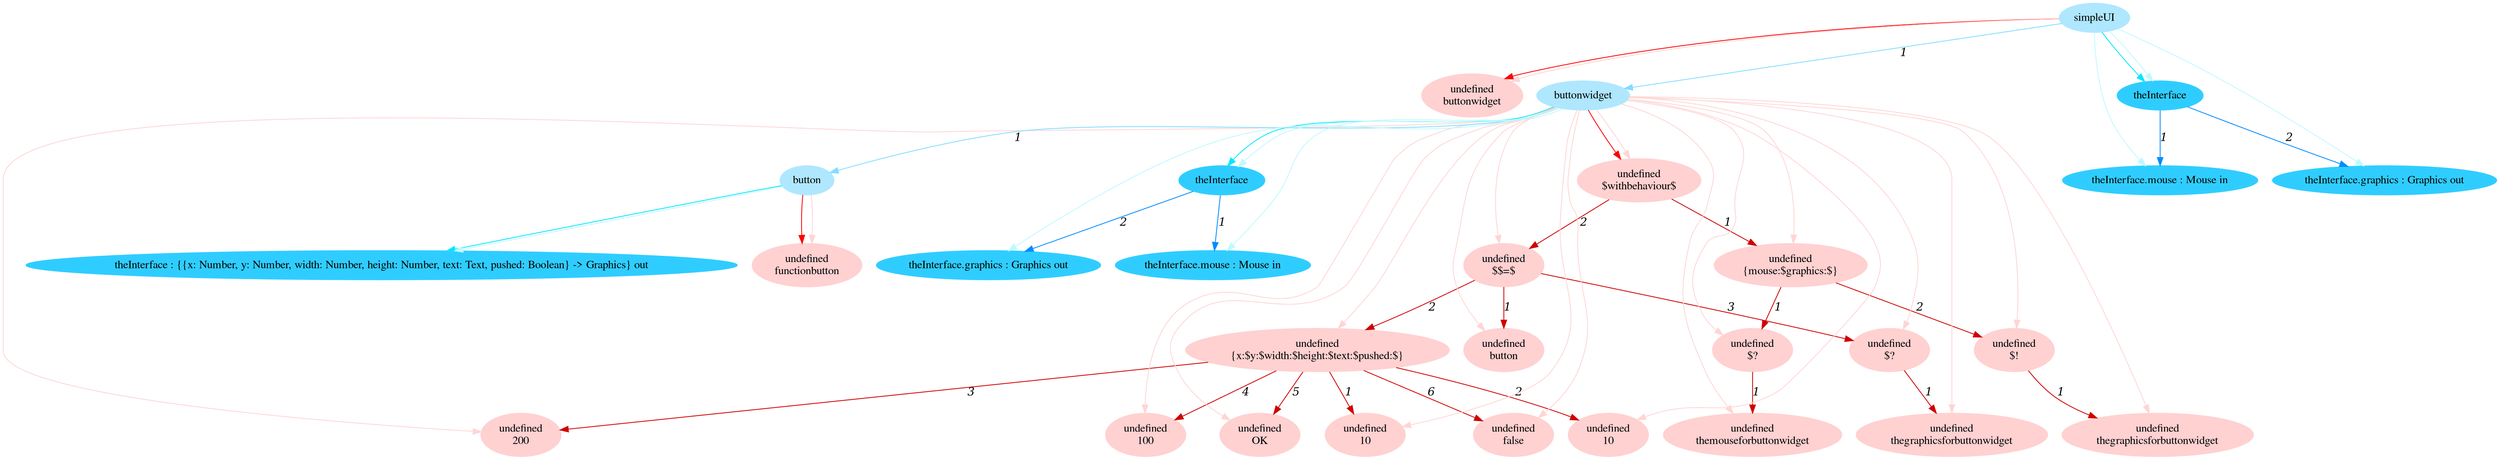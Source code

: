 digraph g{node_11396 [shape="ellipse", style="filled", color="#ffd1d1", fontname="Times", label="undefined
functionbutton" ]
node_11409 [shape="ellipse", style="filled", color="#ffd1d1", fontname="Times", label="undefined
$withbehaviour$" ]
node_11411 [shape="ellipse", style="filled", color="#ffd1d1", fontname="Times", label="undefined
{mouse:$graphics:$}" ]
node_11413 [shape="ellipse", style="filled", color="#ffd1d1", fontname="Times", label="undefined
$?" ]
node_11415 [shape="ellipse", style="filled", color="#ffd1d1", fontname="Times", label="undefined
themouseforbuttonwidget" ]
node_11418 [shape="ellipse", style="filled", color="#ffd1d1", fontname="Times", label="undefined
$!" ]
node_11420 [shape="ellipse", style="filled", color="#ffd1d1", fontname="Times", label="undefined
thegraphicsforbuttonwidget" ]
node_11425 [shape="ellipse", style="filled", color="#ffd1d1", fontname="Times", label="undefined
$$=$" ]
node_11427 [shape="ellipse", style="filled", color="#ffd1d1", fontname="Times", label="undefined
button" ]
node_11429 [shape="ellipse", style="filled", color="#ffd1d1", fontname="Times", label="undefined
{x:$y:$width:$height:$text:$pushed:$}" ]
node_11431 [shape="ellipse", style="filled", color="#ffd1d1", fontname="Times", label="undefined
10" ]
node_11433 [shape="ellipse", style="filled", color="#ffd1d1", fontname="Times", label="undefined
10" ]
node_11435 [shape="ellipse", style="filled", color="#ffd1d1", fontname="Times", label="undefined
200" ]
node_11437 [shape="ellipse", style="filled", color="#ffd1d1", fontname="Times", label="undefined
100" ]
node_11439 [shape="ellipse", style="filled", color="#ffd1d1", fontname="Times", label="undefined
OK" ]
node_11441 [shape="ellipse", style="filled", color="#ffd1d1", fontname="Times", label="undefined
false" ]
node_11449 [shape="ellipse", style="filled", color="#ffd1d1", fontname="Times", label="undefined
$?" ]
node_11451 [shape="ellipse", style="filled", color="#ffd1d1", fontname="Times", label="undefined
thegraphicsforbuttonwidget" ]
node_11470 [shape="ellipse", style="filled", color="#ffd1d1", fontname="Times", label="undefined
buttonwidget" ]
node_11390 [shape="ellipse", style="filled", color="#afe7ff", fontname="Times", label="simpleUI" ]
node_11391 [shape="ellipse", style="filled", color="#afe7ff", fontname="Times", label="buttonwidget" ]
node_11392 [shape="ellipse", style="filled", color="#afe7ff", fontname="Times", label="button" ]
node_11393 [shape="ellipse", style="filled", color="#2fcdff", fontname="Times", label="theInterface : {{x: Number, y: Number, width: Number, height: Number, text: Text, pushed: Boolean} -> Graphics} out" ]
node_11400 [shape="ellipse", style="filled", color="#2fcdff", fontname="Times", label="theInterface" ]
node_11401 [shape="ellipse", style="filled", color="#2fcdff", fontname="Times", label="theInterface.mouse : Mouse in" ]
node_11403 [shape="ellipse", style="filled", color="#2fcdff", fontname="Times", label="theInterface.graphics : Graphics out" ]
node_11461 [shape="ellipse", style="filled", color="#2fcdff", fontname="Times", label="theInterface" ]
node_11462 [shape="ellipse", style="filled", color="#2fcdff", fontname="Times", label="theInterface.mouse : Mouse in" ]
node_11464 [shape="ellipse", style="filled", color="#2fcdff", fontname="Times", label="theInterface.graphics : Graphics out" ]
node_11413 -> node_11415 [dir=forward, arrowHead=normal, fontname="Times-Italic", arrowsize=1, color="#d00000", label="1",  headlabel="", taillabel="" ]
node_11418 -> node_11420 [dir=forward, arrowHead=normal, fontname="Times-Italic", arrowsize=1, color="#d00000", label="1",  headlabel="", taillabel="" ]
node_11411 -> node_11413 [dir=forward, arrowHead=normal, fontname="Times-Italic", arrowsize=1, color="#d00000", label="1",  headlabel="", taillabel="" ]
node_11411 -> node_11418 [dir=forward, arrowHead=normal, fontname="Times-Italic", arrowsize=1, color="#d00000", label="2",  headlabel="", taillabel="" ]
node_11429 -> node_11431 [dir=forward, arrowHead=normal, fontname="Times-Italic", arrowsize=1, color="#d00000", label="1",  headlabel="", taillabel="" ]
node_11429 -> node_11433 [dir=forward, arrowHead=normal, fontname="Times-Italic", arrowsize=1, color="#d00000", label="2",  headlabel="", taillabel="" ]
node_11429 -> node_11435 [dir=forward, arrowHead=normal, fontname="Times-Italic", arrowsize=1, color="#d00000", label="3",  headlabel="", taillabel="" ]
node_11429 -> node_11437 [dir=forward, arrowHead=normal, fontname="Times-Italic", arrowsize=1, color="#d00000", label="4",  headlabel="", taillabel="" ]
node_11429 -> node_11439 [dir=forward, arrowHead=normal, fontname="Times-Italic", arrowsize=1, color="#d00000", label="5",  headlabel="", taillabel="" ]
node_11429 -> node_11441 [dir=forward, arrowHead=normal, fontname="Times-Italic", arrowsize=1, color="#d00000", label="6",  headlabel="", taillabel="" ]
node_11449 -> node_11451 [dir=forward, arrowHead=normal, fontname="Times-Italic", arrowsize=1, color="#d00000", label="1",  headlabel="", taillabel="" ]
node_11425 -> node_11427 [dir=forward, arrowHead=normal, fontname="Times-Italic", arrowsize=1, color="#d00000", label="1",  headlabel="", taillabel="" ]
node_11425 -> node_11429 [dir=forward, arrowHead=normal, fontname="Times-Italic", arrowsize=1, color="#d00000", label="2",  headlabel="", taillabel="" ]
node_11425 -> node_11449 [dir=forward, arrowHead=normal, fontname="Times-Italic", arrowsize=1, color="#d00000", label="3",  headlabel="", taillabel="" ]
node_11409 -> node_11411 [dir=forward, arrowHead=normal, fontname="Times-Italic", arrowsize=1, color="#d00000", label="1",  headlabel="", taillabel="" ]
node_11409 -> node_11425 [dir=forward, arrowHead=normal, fontname="Times-Italic", arrowsize=1, color="#d00000", label="2",  headlabel="", taillabel="" ]
node_11392 -> node_11396 [dir=forward, arrowHead=normal, fontname="Times-Italic", arrowsize=1, color="#ff0000", label="",  headlabel="", taillabel="" ]
node_11391 -> node_11409 [dir=forward, arrowHead=normal, fontname="Times-Italic", arrowsize=1, color="#ff0000", label="",  headlabel="", taillabel="" ]
node_11390 -> node_11470 [dir=forward, arrowHead=normal, fontname="Times-Italic", arrowsize=1, color="#ff0000", label="",  headlabel="", taillabel="" ]
node_11392 -> node_11396 [dir=forward, arrowHead=normal, fontname="Times-Italic", arrowsize=1, color="#ffd5d5", label="",  headlabel="", taillabel="" ]
node_11391 -> node_11409 [dir=forward, arrowHead=normal, fontname="Times-Italic", arrowsize=1, color="#ffd5d5", label="",  headlabel="", taillabel="" ]
node_11391 -> node_11411 [dir=forward, arrowHead=normal, fontname="Times-Italic", arrowsize=1, color="#ffd5d5", label="",  headlabel="", taillabel="" ]
node_11391 -> node_11413 [dir=forward, arrowHead=normal, fontname="Times-Italic", arrowsize=1, color="#ffd5d5", label="",  headlabel="", taillabel="" ]
node_11391 -> node_11415 [dir=forward, arrowHead=normal, fontname="Times-Italic", arrowsize=1, color="#ffd5d5", label="",  headlabel="", taillabel="" ]
node_11391 -> node_11418 [dir=forward, arrowHead=normal, fontname="Times-Italic", arrowsize=1, color="#ffd5d5", label="",  headlabel="", taillabel="" ]
node_11391 -> node_11420 [dir=forward, arrowHead=normal, fontname="Times-Italic", arrowsize=1, color="#ffd5d5", label="",  headlabel="", taillabel="" ]
node_11391 -> node_11425 [dir=forward, arrowHead=normal, fontname="Times-Italic", arrowsize=1, color="#ffd5d5", label="",  headlabel="", taillabel="" ]
node_11391 -> node_11427 [dir=forward, arrowHead=normal, fontname="Times-Italic", arrowsize=1, color="#ffd5d5", label="",  headlabel="", taillabel="" ]
node_11391 -> node_11429 [dir=forward, arrowHead=normal, fontname="Times-Italic", arrowsize=1, color="#ffd5d5", label="",  headlabel="", taillabel="" ]
node_11391 -> node_11431 [dir=forward, arrowHead=normal, fontname="Times-Italic", arrowsize=1, color="#ffd5d5", label="",  headlabel="", taillabel="" ]
node_11391 -> node_11433 [dir=forward, arrowHead=normal, fontname="Times-Italic", arrowsize=1, color="#ffd5d5", label="",  headlabel="", taillabel="" ]
node_11391 -> node_11435 [dir=forward, arrowHead=normal, fontname="Times-Italic", arrowsize=1, color="#ffd5d5", label="",  headlabel="", taillabel="" ]
node_11391 -> node_11437 [dir=forward, arrowHead=normal, fontname="Times-Italic", arrowsize=1, color="#ffd5d5", label="",  headlabel="", taillabel="" ]
node_11391 -> node_11439 [dir=forward, arrowHead=normal, fontname="Times-Italic", arrowsize=1, color="#ffd5d5", label="",  headlabel="", taillabel="" ]
node_11391 -> node_11441 [dir=forward, arrowHead=normal, fontname="Times-Italic", arrowsize=1, color="#ffd5d5", label="",  headlabel="", taillabel="" ]
node_11391 -> node_11449 [dir=forward, arrowHead=normal, fontname="Times-Italic", arrowsize=1, color="#ffd5d5", label="",  headlabel="", taillabel="" ]
node_11391 -> node_11451 [dir=forward, arrowHead=normal, fontname="Times-Italic", arrowsize=1, color="#ffd5d5", label="",  headlabel="", taillabel="" ]
node_11390 -> node_11470 [dir=forward, arrowHead=normal, fontname="Times-Italic", arrowsize=1, color="#ffd5d5", label="",  headlabel="", taillabel="" ]
node_11392 -> node_11393 [dir=forward, arrowHead=normal, fontname="Times-Italic", arrowsize=1, color="#00e8ff", label="",  headlabel="", taillabel="" ]
node_11391 -> node_11400 [dir=forward, arrowHead=normal, fontname="Times-Italic", arrowsize=1, color="#00e8ff", label="",  headlabel="", taillabel="" ]
node_11390 -> node_11461 [dir=forward, arrowHead=normal, fontname="Times-Italic", arrowsize=1, color="#00e8ff", label="",  headlabel="", taillabel="" ]
node_11392 -> node_11393 [dir=forward, arrowHead=normal, fontname="Times-Italic", arrowsize=1, color="#bef9ff", label="",  headlabel="", taillabel="" ]
node_11391 -> node_11401 [dir=forward, arrowHead=normal, fontname="Times-Italic", arrowsize=1, color="#bef9ff", label="",  headlabel="", taillabel="" ]
node_11391 -> node_11403 [dir=forward, arrowHead=normal, fontname="Times-Italic", arrowsize=1, color="#bef9ff", label="",  headlabel="", taillabel="" ]
node_11391 -> node_11400 [dir=forward, arrowHead=normal, fontname="Times-Italic", arrowsize=1, color="#bef9ff", label="",  headlabel="", taillabel="" ]
node_11390 -> node_11462 [dir=forward, arrowHead=normal, fontname="Times-Italic", arrowsize=1, color="#bef9ff", label="",  headlabel="", taillabel="" ]
node_11390 -> node_11464 [dir=forward, arrowHead=normal, fontname="Times-Italic", arrowsize=1, color="#bef9ff", label="",  headlabel="", taillabel="" ]
node_11390 -> node_11461 [dir=forward, arrowHead=normal, fontname="Times-Italic", arrowsize=1, color="#bef9ff", label="",  headlabel="", taillabel="" ]
node_11400 -> node_11401 [dir=forward, arrowHead=normal, fontname="Times-Italic", arrowsize=1, color="#008cff", label="1",  headlabel="", taillabel="" ]
node_11400 -> node_11403 [dir=forward, arrowHead=normal, fontname="Times-Italic", arrowsize=1, color="#008cff", label="2",  headlabel="", taillabel="" ]
node_11461 -> node_11462 [dir=forward, arrowHead=normal, fontname="Times-Italic", arrowsize=1, color="#008cff", label="1",  headlabel="", taillabel="" ]
node_11461 -> node_11464 [dir=forward, arrowHead=normal, fontname="Times-Italic", arrowsize=1, color="#008cff", label="2",  headlabel="", taillabel="" ]
node_11391 -> node_11392 [dir=forward, arrowHead=normal, fontname="Times-Italic", arrowsize=1, color="#81ddff", label="1",  headlabel="", taillabel="" ]
node_11390 -> node_11391 [dir=forward, arrowHead=normal, fontname="Times-Italic", arrowsize=1, color="#81ddff", label="1",  headlabel="", taillabel="" ]
}